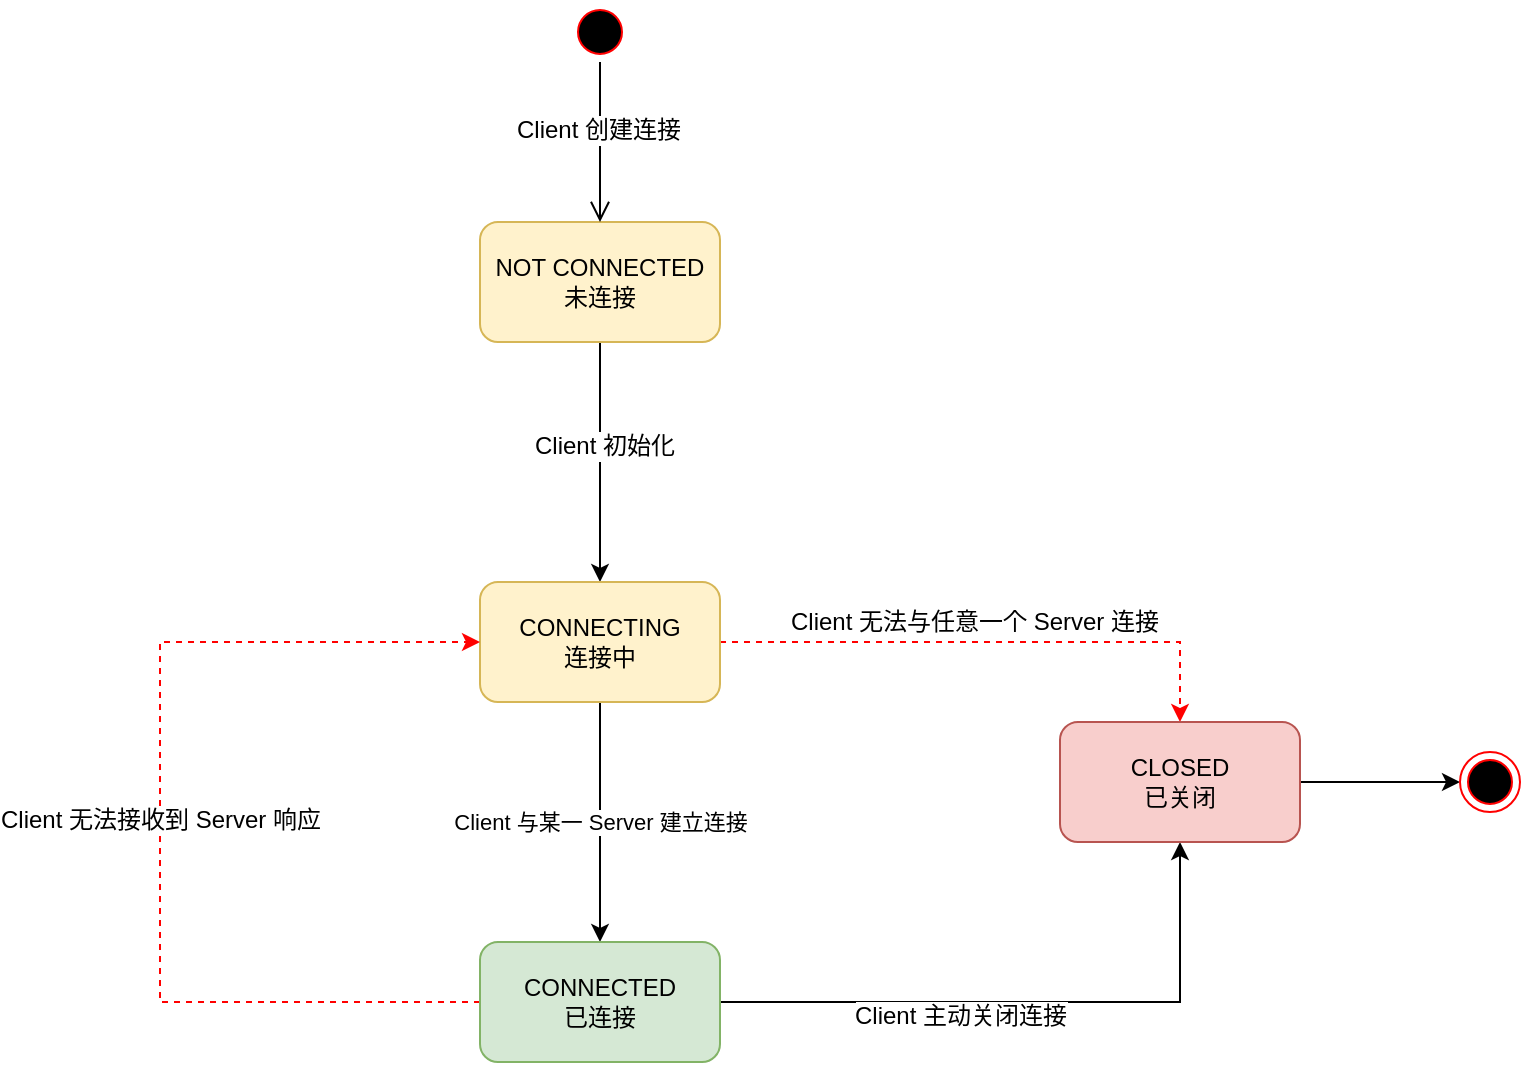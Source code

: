 <mxfile version="12.4.2" type="device" pages="1"><diagram id="9r2SOB04wur79c3GgxNZ" name="第 1 页"><mxGraphModel dx="1186" dy="875" grid="1" gridSize="10" guides="1" tooltips="1" connect="1" arrows="1" fold="1" page="1" pageScale="1" pageWidth="827" pageHeight="1169" math="0" shadow="0"><root><mxCell id="0"/><mxCell id="1" parent="0"/><mxCell id="pOT62APfzMWNeswSqwdW-15" style="edgeStyle=orthogonalEdgeStyle;rounded=0;orthogonalLoop=1;jettySize=auto;html=1;entryX=0.5;entryY=0;entryDx=0;entryDy=0;strokeColor=#000000;" edge="1" parent="1" source="pOT62APfzMWNeswSqwdW-1" target="pOT62APfzMWNeswSqwdW-3"><mxGeometry relative="1" as="geometry"/></mxCell><mxCell id="pOT62APfzMWNeswSqwdW-16" value="Client 初始化" style="text;html=1;align=center;verticalAlign=middle;resizable=0;points=[];;labelBackgroundColor=#ffffff;" vertex="1" connectable="0" parent="pOT62APfzMWNeswSqwdW-15"><mxGeometry x="-0.133" y="2" relative="1" as="geometry"><mxPoint as="offset"/></mxGeometry></mxCell><mxCell id="pOT62APfzMWNeswSqwdW-1" value="NOT CONNECTED&lt;br&gt;未连接" style="rounded=1;whiteSpace=wrap;html=1;fillColor=#fff2cc;strokeColor=#d6b656;" vertex="1" parent="1"><mxGeometry x="280" y="200" width="120" height="60" as="geometry"/></mxCell><mxCell id="pOT62APfzMWNeswSqwdW-18" value="Client 与某一 Server 建立连接" style="edgeStyle=orthogonalEdgeStyle;rounded=0;orthogonalLoop=1;jettySize=auto;html=1;entryX=0.5;entryY=0;entryDx=0;entryDy=0;strokeColor=#000000;" edge="1" parent="1" source="pOT62APfzMWNeswSqwdW-3" target="pOT62APfzMWNeswSqwdW-4"><mxGeometry relative="1" as="geometry"/></mxCell><mxCell id="pOT62APfzMWNeswSqwdW-21" style="edgeStyle=orthogonalEdgeStyle;rounded=0;orthogonalLoop=1;jettySize=auto;html=1;entryX=0.5;entryY=0;entryDx=0;entryDy=0;dashed=1;strokeColor=#FF0000;" edge="1" parent="1" source="pOT62APfzMWNeswSqwdW-3" target="pOT62APfzMWNeswSqwdW-5"><mxGeometry relative="1" as="geometry"><Array as="points"><mxPoint x="630" y="410"/></Array></mxGeometry></mxCell><mxCell id="pOT62APfzMWNeswSqwdW-22" value="Client 无法与任意一个 Server 连接" style="text;html=1;align=center;verticalAlign=middle;resizable=0;points=[];;labelBackgroundColor=#ffffff;" vertex="1" connectable="0" parent="pOT62APfzMWNeswSqwdW-21"><mxGeometry x="-0.307" y="1" relative="1" as="geometry"><mxPoint x="33" y="-9" as="offset"/></mxGeometry></mxCell><mxCell id="pOT62APfzMWNeswSqwdW-3" value="CONNECTING&lt;br&gt;连接中" style="rounded=1;whiteSpace=wrap;html=1;fillColor=#fff2cc;strokeColor=#d6b656;" vertex="1" parent="1"><mxGeometry x="280" y="380" width="120" height="60" as="geometry"/></mxCell><mxCell id="pOT62APfzMWNeswSqwdW-19" style="edgeStyle=orthogonalEdgeStyle;rounded=0;orthogonalLoop=1;jettySize=auto;html=1;dashed=1;strokeColor=#FF0000;" edge="1" parent="1" source="pOT62APfzMWNeswSqwdW-4"><mxGeometry relative="1" as="geometry"><mxPoint x="280" y="410" as="targetPoint"/><Array as="points"><mxPoint x="120" y="590"/><mxPoint x="120" y="410"/></Array></mxGeometry></mxCell><mxCell id="pOT62APfzMWNeswSqwdW-20" value="Client 无法接收到 Server 响应" style="text;html=1;align=center;verticalAlign=middle;resizable=0;points=[];;labelBackgroundColor=#ffffff;" vertex="1" connectable="0" parent="pOT62APfzMWNeswSqwdW-19"><mxGeometry x="0.004" relative="1" as="geometry"><mxPoint as="offset"/></mxGeometry></mxCell><mxCell id="pOT62APfzMWNeswSqwdW-25" style="edgeStyle=orthogonalEdgeStyle;rounded=0;orthogonalLoop=1;jettySize=auto;html=1;entryX=0.5;entryY=1;entryDx=0;entryDy=0;strokeColor=#000000;" edge="1" parent="1" source="pOT62APfzMWNeswSqwdW-4" target="pOT62APfzMWNeswSqwdW-5"><mxGeometry relative="1" as="geometry"/></mxCell><mxCell id="pOT62APfzMWNeswSqwdW-26" value="Client 主动关闭连接" style="text;html=1;align=center;verticalAlign=middle;resizable=0;points=[];;labelBackgroundColor=#ffffff;" vertex="1" connectable="0" parent="pOT62APfzMWNeswSqwdW-25"><mxGeometry x="-0.368" y="-3" relative="1" as="geometry"><mxPoint x="22" y="4" as="offset"/></mxGeometry></mxCell><mxCell id="pOT62APfzMWNeswSqwdW-4" value="CONNECTED&lt;br&gt;已连接" style="rounded=1;whiteSpace=wrap;html=1;fillColor=#d5e8d4;strokeColor=#82b366;" vertex="1" parent="1"><mxGeometry x="280" y="560" width="120" height="60" as="geometry"/></mxCell><mxCell id="pOT62APfzMWNeswSqwdW-24" style="edgeStyle=orthogonalEdgeStyle;rounded=0;orthogonalLoop=1;jettySize=auto;html=1;entryX=0;entryY=0.5;entryDx=0;entryDy=0;strokeColor=#000000;" edge="1" parent="1" source="pOT62APfzMWNeswSqwdW-5" target="pOT62APfzMWNeswSqwdW-23"><mxGeometry relative="1" as="geometry"/></mxCell><mxCell id="pOT62APfzMWNeswSqwdW-5" value="CLOSED&lt;br&gt;已关闭" style="rounded=1;whiteSpace=wrap;html=1;fillColor=#f8cecc;strokeColor=#b85450;" vertex="1" parent="1"><mxGeometry x="570" y="450" width="120" height="60" as="geometry"/></mxCell><mxCell id="pOT62APfzMWNeswSqwdW-11" value="" style="ellipse;html=1;shape=startState;fillColor=#000000;strokeColor=#ff0000;" vertex="1" parent="1"><mxGeometry x="325" y="90" width="30" height="30" as="geometry"/></mxCell><mxCell id="pOT62APfzMWNeswSqwdW-12" value="" style="edgeStyle=orthogonalEdgeStyle;html=1;verticalAlign=bottom;endArrow=open;endSize=8;strokeColor=#000000;" edge="1" source="pOT62APfzMWNeswSqwdW-11" parent="1"><mxGeometry relative="1" as="geometry"><mxPoint x="340" y="200" as="targetPoint"/></mxGeometry></mxCell><mxCell id="pOT62APfzMWNeswSqwdW-17" value="Client 创建连接" style="text;html=1;align=center;verticalAlign=middle;resizable=0;points=[];;labelBackgroundColor=#ffffff;" vertex="1" connectable="0" parent="pOT62APfzMWNeswSqwdW-12"><mxGeometry x="-0.16" y="-1" relative="1" as="geometry"><mxPoint as="offset"/></mxGeometry></mxCell><mxCell id="pOT62APfzMWNeswSqwdW-23" value="" style="ellipse;html=1;shape=endState;fillColor=#000000;strokeColor=#ff0000;" vertex="1" parent="1"><mxGeometry x="770" y="465" width="30" height="30" as="geometry"/></mxCell></root></mxGraphModel></diagram></mxfile>
